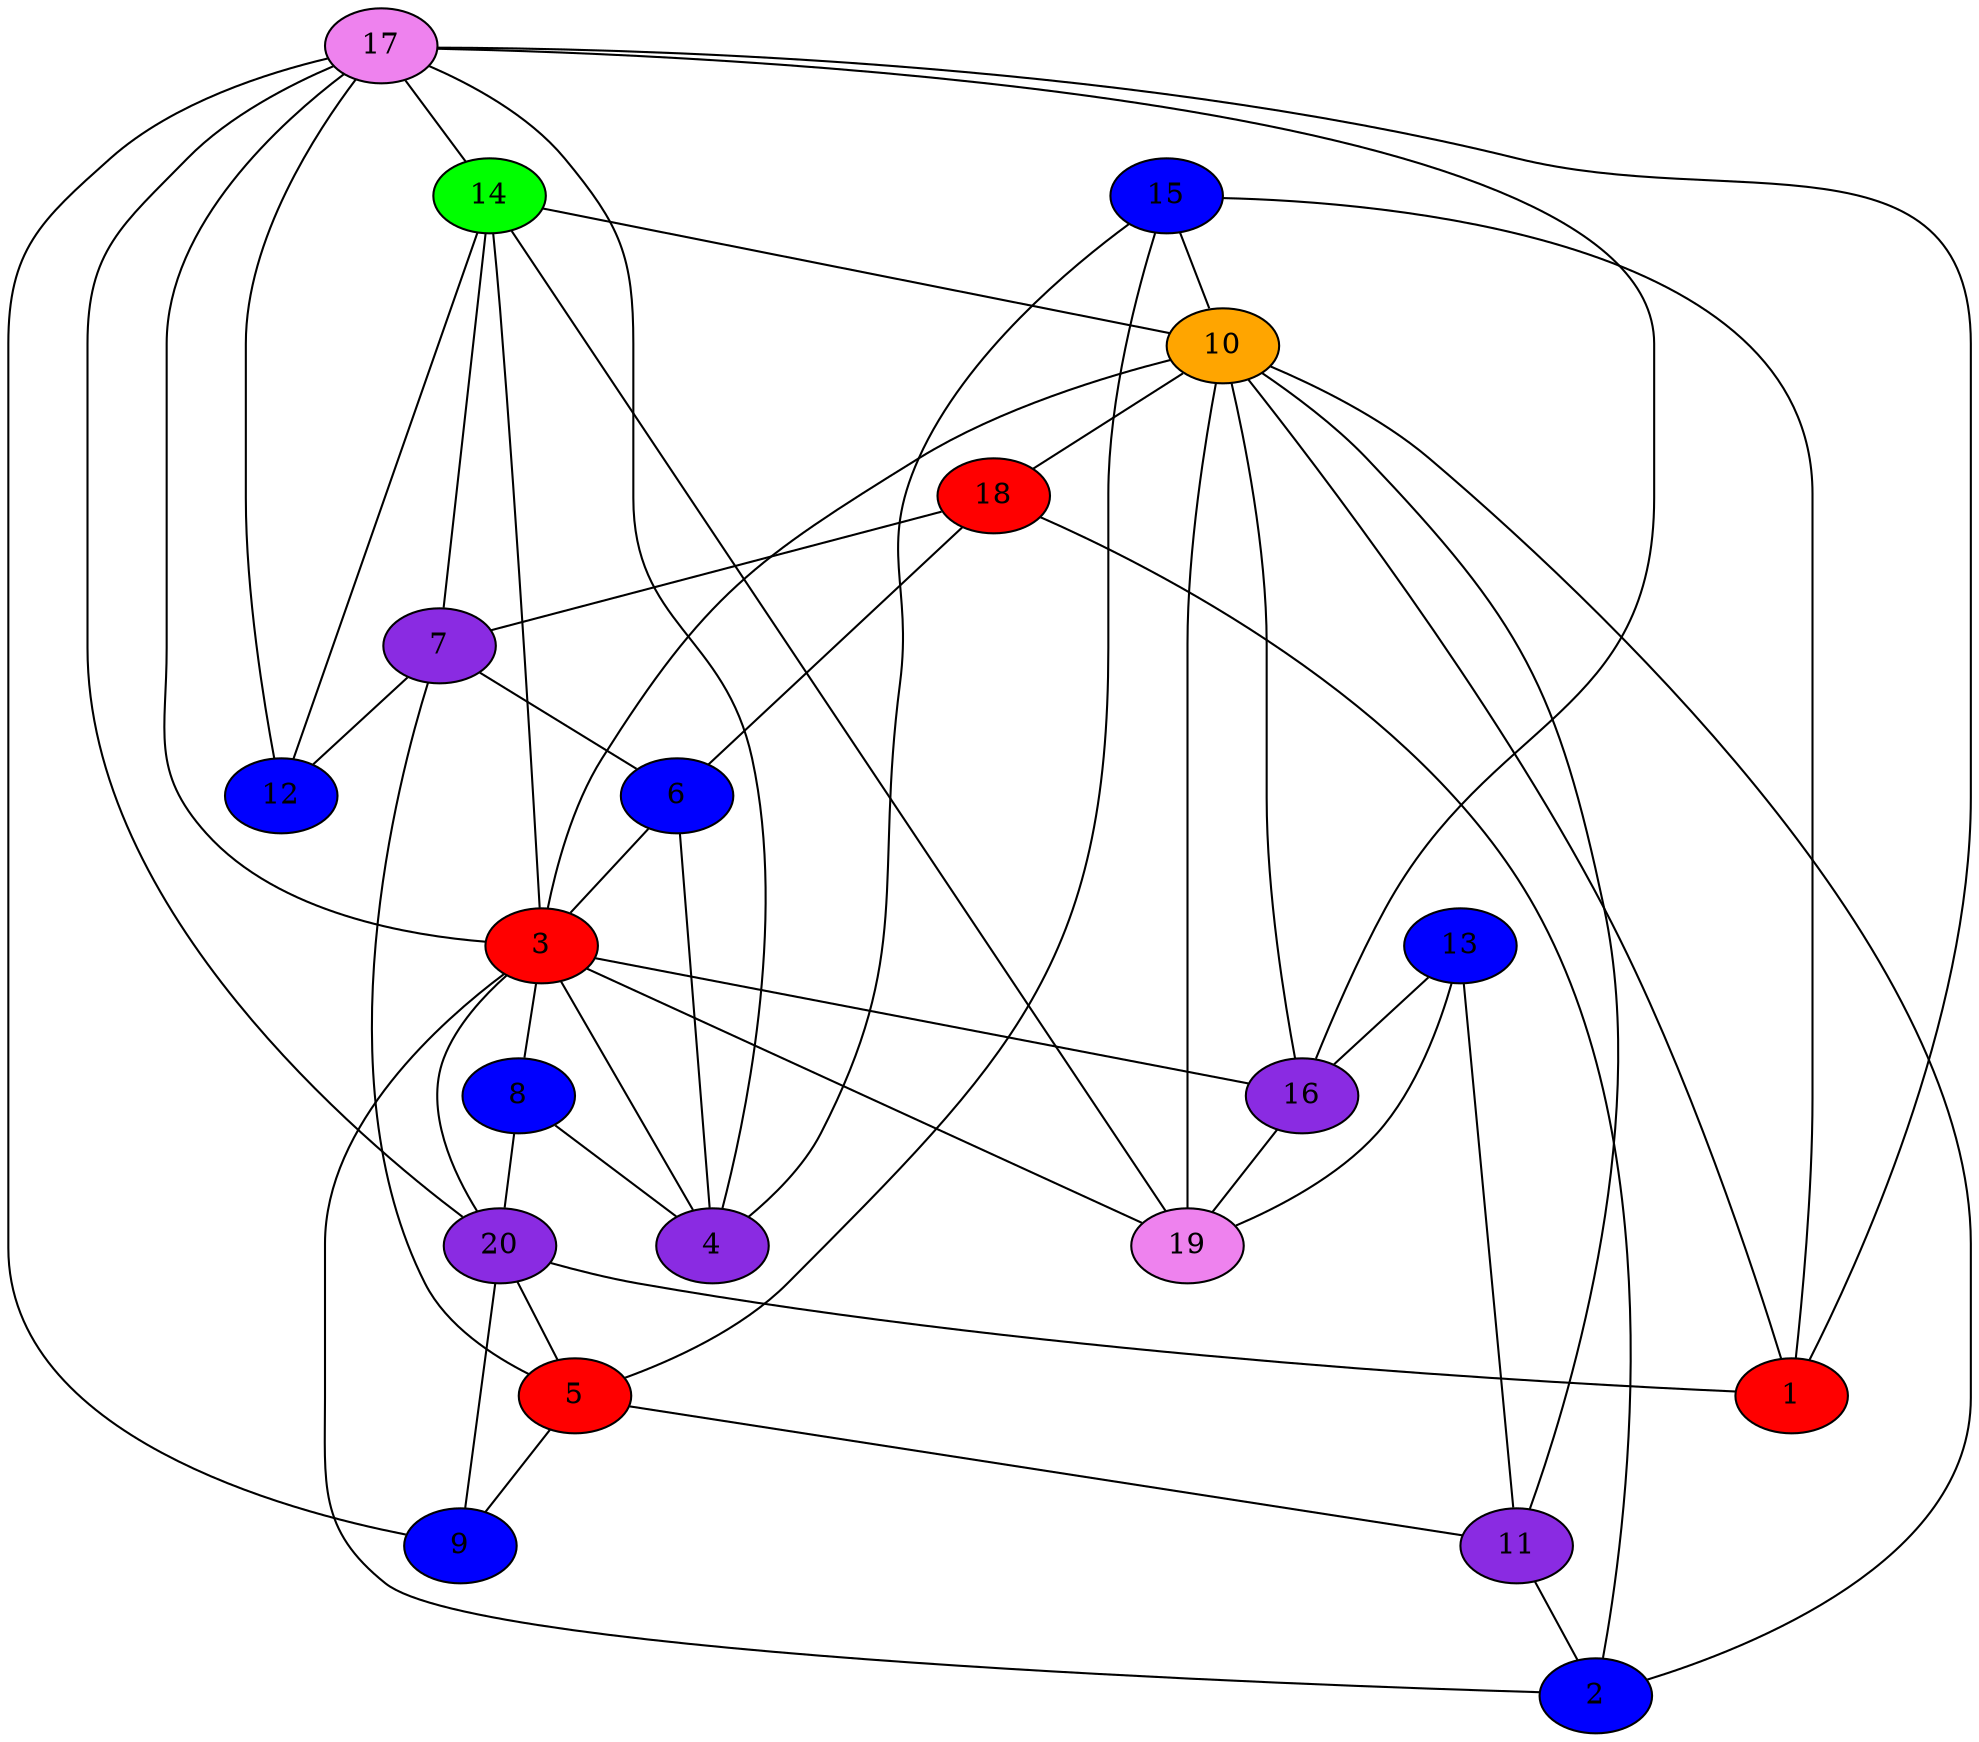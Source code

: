 graph dothi
{
	17 -- 14
	3 -- 8
	18 -- 6
	15 -- 5
	19 -- 10
	10 -- 11
	7 -- 5
	4 -- 3
	13 -- 19
	16 -- 17
	10 -- 1
	5 -- 11
	11 -- 2
	10 -- 16
	3 -- 14
	18 -- 7
	5 -- 9
	17 -- 12
	7 -- 14
	13 -- 11
	8 -- 4
	3 -- 19
	19 -- 14
	2 -- 10
	20 -- 5
	3 -- 16
	4 -- 17
	2 -- 18
	15 -- 1
	15 -- 4
	17 -- 1
	20 -- 9
	14 -- 10
	7 -- 6
	20 -- 1
	6 -- 3
	2 -- 3
	10 -- 18
	8 -- 20
	15 -- 10
	13 -- 16
	4 -- 6
	3 -- 17
	14 -- 12
	3 -- 20
	9 -- 17
	17 -- 20
	16 -- 19
	3 -- 10
	7 -- 12
	1 [fillcolor=Red, style=filled];
	2 [fillcolor=Blue, style=filled];
	3 [fillcolor=Red, style=filled];
	4 [fillcolor=BlueViolet, style=filled];
	5 [fillcolor=Red, style=filled];
	6 [fillcolor=Blue, style=filled];
	7 [fillcolor=BlueViolet, style=filled];
	8 [fillcolor=Blue, style=filled];
	9 [fillcolor=Blue, style=filled];
	10 [fillcolor=Orange, style=filled];
	11 [fillcolor=BlueViolet, style=filled];
	12 [fillcolor=Blue, style=filled];
	13 [fillcolor=Blue, style=filled];
	14 [fillcolor=Green, style=filled];
	15 [fillcolor=Blue, style=filled];
	16 [fillcolor=BlueViolet, style=filled];
	17 [fillcolor=Violet, style=filled];
	18 [fillcolor=Red, style=filled];
	19 [fillcolor=Violet, style=filled];
	20 [fillcolor=BlueViolet, style=filled];
}